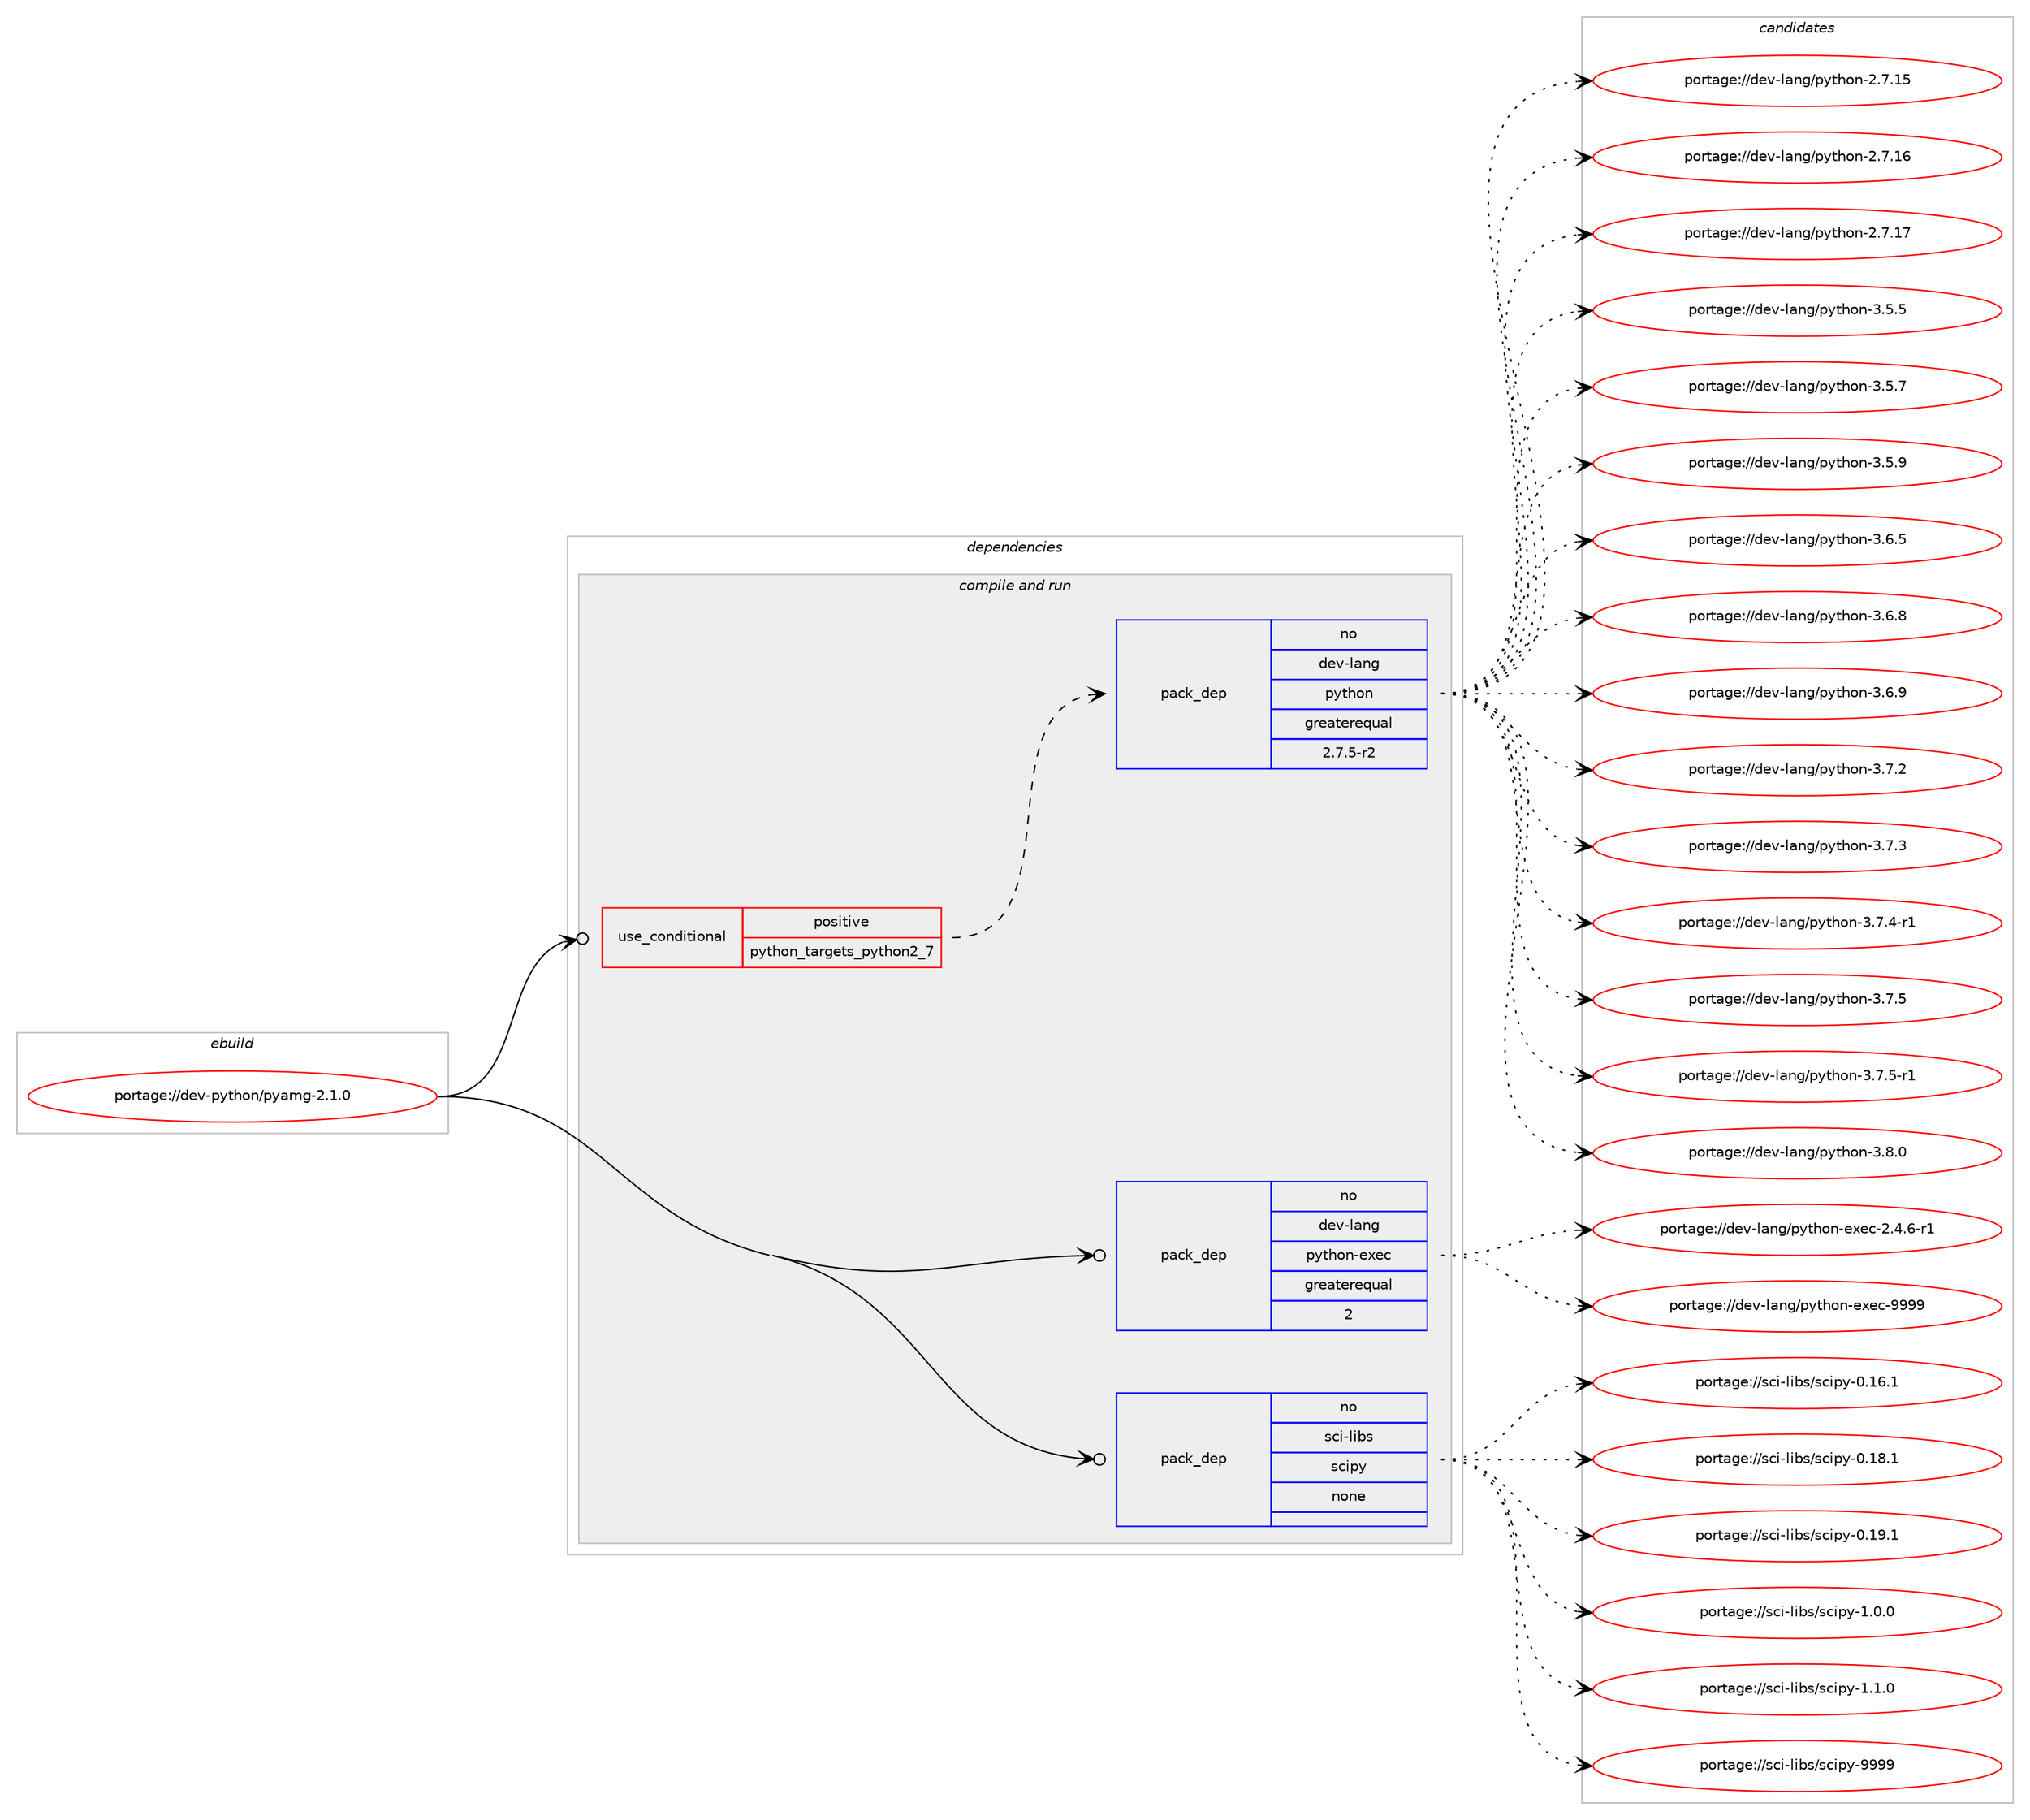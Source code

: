 digraph prolog {

# *************
# Graph options
# *************

newrank=true;
concentrate=true;
compound=true;
graph [rankdir=LR,fontname=Helvetica,fontsize=10,ranksep=1.5];#, ranksep=2.5, nodesep=0.2];
edge  [arrowhead=vee];
node  [fontname=Helvetica,fontsize=10];

# **********
# The ebuild
# **********

subgraph cluster_leftcol {
color=gray;
rank=same;
label=<<i>ebuild</i>>;
id [label="portage://dev-python/pyamg-2.1.0", color=red, width=4, href="../dev-python/pyamg-2.1.0.svg"];
}

# ****************
# The dependencies
# ****************

subgraph cluster_midcol {
color=gray;
label=<<i>dependencies</i>>;
subgraph cluster_compile {
fillcolor="#eeeeee";
style=filled;
label=<<i>compile</i>>;
}
subgraph cluster_compileandrun {
fillcolor="#eeeeee";
style=filled;
label=<<i>compile and run</i>>;
subgraph cond34561 {
dependency159045 [label=<<TABLE BORDER="0" CELLBORDER="1" CELLSPACING="0" CELLPADDING="4"><TR><TD ROWSPAN="3" CELLPADDING="10">use_conditional</TD></TR><TR><TD>positive</TD></TR><TR><TD>python_targets_python2_7</TD></TR></TABLE>>, shape=none, color=red];
subgraph pack121119 {
dependency159046 [label=<<TABLE BORDER="0" CELLBORDER="1" CELLSPACING="0" CELLPADDING="4" WIDTH="220"><TR><TD ROWSPAN="6" CELLPADDING="30">pack_dep</TD></TR><TR><TD WIDTH="110">no</TD></TR><TR><TD>dev-lang</TD></TR><TR><TD>python</TD></TR><TR><TD>greaterequal</TD></TR><TR><TD>2.7.5-r2</TD></TR></TABLE>>, shape=none, color=blue];
}
dependency159045:e -> dependency159046:w [weight=20,style="dashed",arrowhead="vee"];
}
id:e -> dependency159045:w [weight=20,style="solid",arrowhead="odotvee"];
subgraph pack121120 {
dependency159047 [label=<<TABLE BORDER="0" CELLBORDER="1" CELLSPACING="0" CELLPADDING="4" WIDTH="220"><TR><TD ROWSPAN="6" CELLPADDING="30">pack_dep</TD></TR><TR><TD WIDTH="110">no</TD></TR><TR><TD>dev-lang</TD></TR><TR><TD>python-exec</TD></TR><TR><TD>greaterequal</TD></TR><TR><TD>2</TD></TR></TABLE>>, shape=none, color=blue];
}
id:e -> dependency159047:w [weight=20,style="solid",arrowhead="odotvee"];
subgraph pack121121 {
dependency159048 [label=<<TABLE BORDER="0" CELLBORDER="1" CELLSPACING="0" CELLPADDING="4" WIDTH="220"><TR><TD ROWSPAN="6" CELLPADDING="30">pack_dep</TD></TR><TR><TD WIDTH="110">no</TD></TR><TR><TD>sci-libs</TD></TR><TR><TD>scipy</TD></TR><TR><TD>none</TD></TR><TR><TD></TD></TR></TABLE>>, shape=none, color=blue];
}
id:e -> dependency159048:w [weight=20,style="solid",arrowhead="odotvee"];
}
subgraph cluster_run {
fillcolor="#eeeeee";
style=filled;
label=<<i>run</i>>;
}
}

# **************
# The candidates
# **************

subgraph cluster_choices {
rank=same;
color=gray;
label=<<i>candidates</i>>;

subgraph choice121119 {
color=black;
nodesep=1;
choiceportage10010111845108971101034711212111610411111045504655464953 [label="portage://dev-lang/python-2.7.15", color=red, width=4,href="../dev-lang/python-2.7.15.svg"];
choiceportage10010111845108971101034711212111610411111045504655464954 [label="portage://dev-lang/python-2.7.16", color=red, width=4,href="../dev-lang/python-2.7.16.svg"];
choiceportage10010111845108971101034711212111610411111045504655464955 [label="portage://dev-lang/python-2.7.17", color=red, width=4,href="../dev-lang/python-2.7.17.svg"];
choiceportage100101118451089711010347112121116104111110455146534653 [label="portage://dev-lang/python-3.5.5", color=red, width=4,href="../dev-lang/python-3.5.5.svg"];
choiceportage100101118451089711010347112121116104111110455146534655 [label="portage://dev-lang/python-3.5.7", color=red, width=4,href="../dev-lang/python-3.5.7.svg"];
choiceportage100101118451089711010347112121116104111110455146534657 [label="portage://dev-lang/python-3.5.9", color=red, width=4,href="../dev-lang/python-3.5.9.svg"];
choiceportage100101118451089711010347112121116104111110455146544653 [label="portage://dev-lang/python-3.6.5", color=red, width=4,href="../dev-lang/python-3.6.5.svg"];
choiceportage100101118451089711010347112121116104111110455146544656 [label="portage://dev-lang/python-3.6.8", color=red, width=4,href="../dev-lang/python-3.6.8.svg"];
choiceportage100101118451089711010347112121116104111110455146544657 [label="portage://dev-lang/python-3.6.9", color=red, width=4,href="../dev-lang/python-3.6.9.svg"];
choiceportage100101118451089711010347112121116104111110455146554650 [label="portage://dev-lang/python-3.7.2", color=red, width=4,href="../dev-lang/python-3.7.2.svg"];
choiceportage100101118451089711010347112121116104111110455146554651 [label="portage://dev-lang/python-3.7.3", color=red, width=4,href="../dev-lang/python-3.7.3.svg"];
choiceportage1001011184510897110103471121211161041111104551465546524511449 [label="portage://dev-lang/python-3.7.4-r1", color=red, width=4,href="../dev-lang/python-3.7.4-r1.svg"];
choiceportage100101118451089711010347112121116104111110455146554653 [label="portage://dev-lang/python-3.7.5", color=red, width=4,href="../dev-lang/python-3.7.5.svg"];
choiceportage1001011184510897110103471121211161041111104551465546534511449 [label="portage://dev-lang/python-3.7.5-r1", color=red, width=4,href="../dev-lang/python-3.7.5-r1.svg"];
choiceportage100101118451089711010347112121116104111110455146564648 [label="portage://dev-lang/python-3.8.0", color=red, width=4,href="../dev-lang/python-3.8.0.svg"];
dependency159046:e -> choiceportage10010111845108971101034711212111610411111045504655464953:w [style=dotted,weight="100"];
dependency159046:e -> choiceportage10010111845108971101034711212111610411111045504655464954:w [style=dotted,weight="100"];
dependency159046:e -> choiceportage10010111845108971101034711212111610411111045504655464955:w [style=dotted,weight="100"];
dependency159046:e -> choiceportage100101118451089711010347112121116104111110455146534653:w [style=dotted,weight="100"];
dependency159046:e -> choiceportage100101118451089711010347112121116104111110455146534655:w [style=dotted,weight="100"];
dependency159046:e -> choiceportage100101118451089711010347112121116104111110455146534657:w [style=dotted,weight="100"];
dependency159046:e -> choiceportage100101118451089711010347112121116104111110455146544653:w [style=dotted,weight="100"];
dependency159046:e -> choiceportage100101118451089711010347112121116104111110455146544656:w [style=dotted,weight="100"];
dependency159046:e -> choiceportage100101118451089711010347112121116104111110455146544657:w [style=dotted,weight="100"];
dependency159046:e -> choiceportage100101118451089711010347112121116104111110455146554650:w [style=dotted,weight="100"];
dependency159046:e -> choiceportage100101118451089711010347112121116104111110455146554651:w [style=dotted,weight="100"];
dependency159046:e -> choiceportage1001011184510897110103471121211161041111104551465546524511449:w [style=dotted,weight="100"];
dependency159046:e -> choiceportage100101118451089711010347112121116104111110455146554653:w [style=dotted,weight="100"];
dependency159046:e -> choiceportage1001011184510897110103471121211161041111104551465546534511449:w [style=dotted,weight="100"];
dependency159046:e -> choiceportage100101118451089711010347112121116104111110455146564648:w [style=dotted,weight="100"];
}
subgraph choice121120 {
color=black;
nodesep=1;
choiceportage10010111845108971101034711212111610411111045101120101994550465246544511449 [label="portage://dev-lang/python-exec-2.4.6-r1", color=red, width=4,href="../dev-lang/python-exec-2.4.6-r1.svg"];
choiceportage10010111845108971101034711212111610411111045101120101994557575757 [label="portage://dev-lang/python-exec-9999", color=red, width=4,href="../dev-lang/python-exec-9999.svg"];
dependency159047:e -> choiceportage10010111845108971101034711212111610411111045101120101994550465246544511449:w [style=dotted,weight="100"];
dependency159047:e -> choiceportage10010111845108971101034711212111610411111045101120101994557575757:w [style=dotted,weight="100"];
}
subgraph choice121121 {
color=black;
nodesep=1;
choiceportage115991054510810598115471159910511212145484649544649 [label="portage://sci-libs/scipy-0.16.1", color=red, width=4,href="../sci-libs/scipy-0.16.1.svg"];
choiceportage115991054510810598115471159910511212145484649564649 [label="portage://sci-libs/scipy-0.18.1", color=red, width=4,href="../sci-libs/scipy-0.18.1.svg"];
choiceportage115991054510810598115471159910511212145484649574649 [label="portage://sci-libs/scipy-0.19.1", color=red, width=4,href="../sci-libs/scipy-0.19.1.svg"];
choiceportage1159910545108105981154711599105112121454946484648 [label="portage://sci-libs/scipy-1.0.0", color=red, width=4,href="../sci-libs/scipy-1.0.0.svg"];
choiceportage1159910545108105981154711599105112121454946494648 [label="portage://sci-libs/scipy-1.1.0", color=red, width=4,href="../sci-libs/scipy-1.1.0.svg"];
choiceportage11599105451081059811547115991051121214557575757 [label="portage://sci-libs/scipy-9999", color=red, width=4,href="../sci-libs/scipy-9999.svg"];
dependency159048:e -> choiceportage115991054510810598115471159910511212145484649544649:w [style=dotted,weight="100"];
dependency159048:e -> choiceportage115991054510810598115471159910511212145484649564649:w [style=dotted,weight="100"];
dependency159048:e -> choiceportage115991054510810598115471159910511212145484649574649:w [style=dotted,weight="100"];
dependency159048:e -> choiceportage1159910545108105981154711599105112121454946484648:w [style=dotted,weight="100"];
dependency159048:e -> choiceportage1159910545108105981154711599105112121454946494648:w [style=dotted,weight="100"];
dependency159048:e -> choiceportage11599105451081059811547115991051121214557575757:w [style=dotted,weight="100"];
}
}

}
